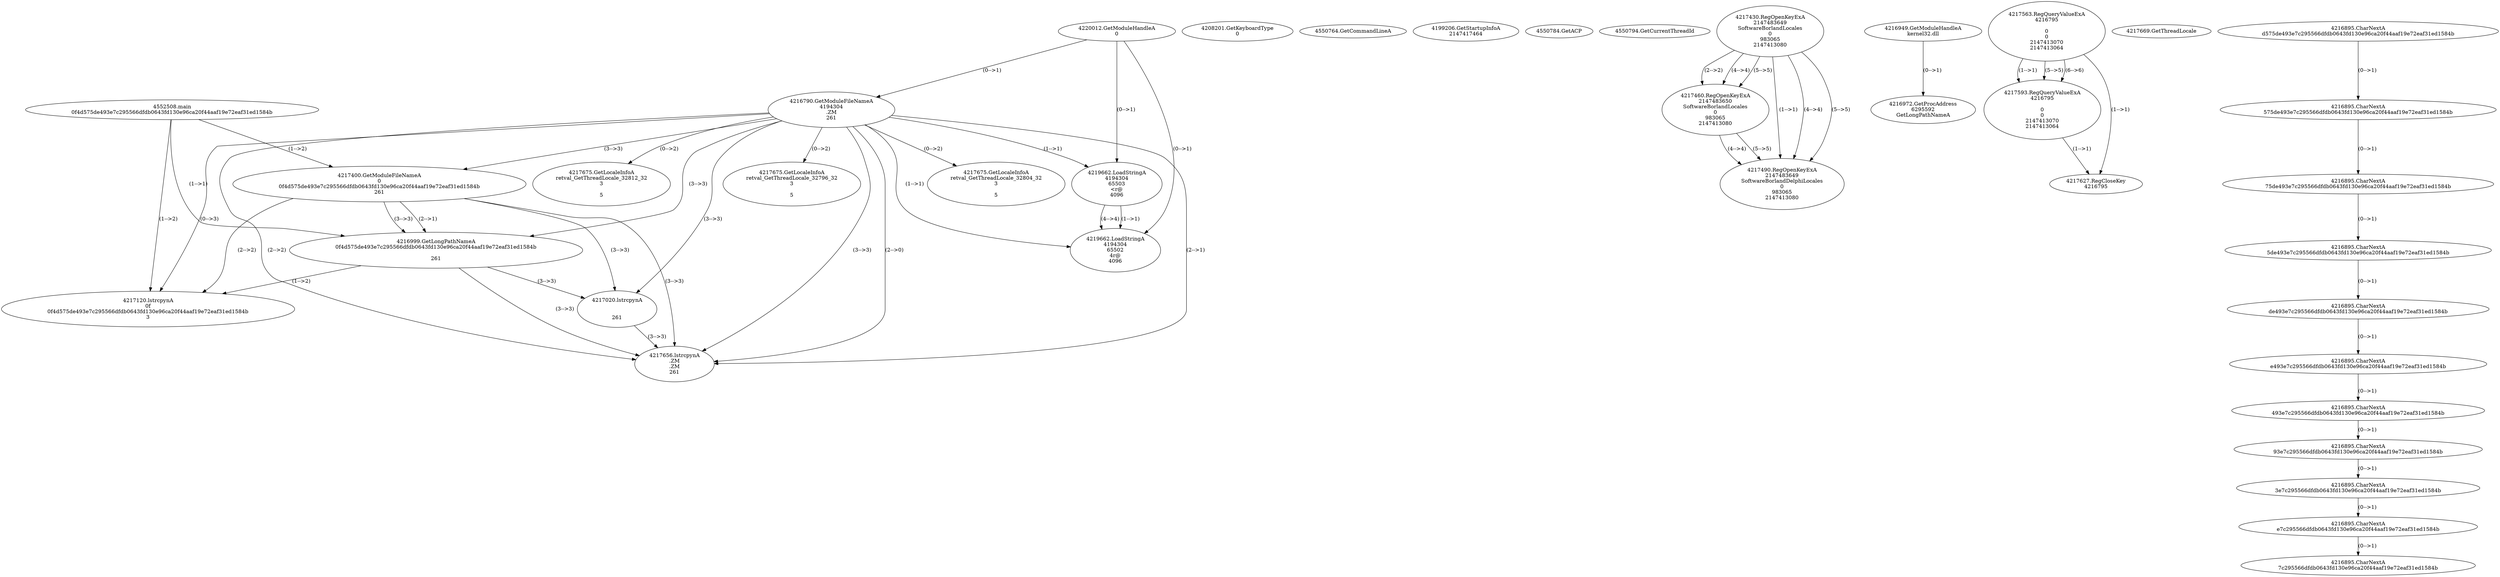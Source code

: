 // Global SCDG with merge call
digraph {
	0 [label="4552508.main
0f4d575de493e7c295566dfdb0643fd130e96ca20f44aaf19e72eaf31ed1584b"]
	1 [label="4220012.GetModuleHandleA
0"]
	2 [label="4208201.GetKeyboardType
0"]
	3 [label="4550764.GetCommandLineA
"]
	4 [label="4199206.GetStartupInfoA
2147417464"]
	5 [label="4550784.GetACP
"]
	6 [label="4550794.GetCurrentThreadId
"]
	7 [label="4216790.GetModuleFileNameA
4194304
.ZM
261"]
	1 -> 7 [label="(0-->1)"]
	8 [label="4217400.GetModuleFileNameA
0
0f4d575de493e7c295566dfdb0643fd130e96ca20f44aaf19e72eaf31ed1584b
261"]
	0 -> 8 [label="(1-->2)"]
	7 -> 8 [label="(3-->3)"]
	9 [label="4217430.RegOpenKeyExA
2147483649
Software\Borland\Locales
0
983065
2147413080"]
	10 [label="4216949.GetModuleHandleA
kernel32.dll"]
	11 [label="4216972.GetProcAddress
6295592
GetLongPathNameA"]
	10 -> 11 [label="(0-->1)"]
	12 [label="4216999.GetLongPathNameA
0f4d575de493e7c295566dfdb0643fd130e96ca20f44aaf19e72eaf31ed1584b

261"]
	0 -> 12 [label="(1-->1)"]
	8 -> 12 [label="(2-->1)"]
	7 -> 12 [label="(3-->3)"]
	8 -> 12 [label="(3-->3)"]
	13 [label="4217020.lstrcpynA


261"]
	7 -> 13 [label="(3-->3)"]
	8 -> 13 [label="(3-->3)"]
	12 -> 13 [label="(3-->3)"]
	14 [label="4217563.RegQueryValueExA
4216795

0
0
2147413070
2147413064"]
	15 [label="4217593.RegQueryValueExA
4216795

0
0
2147413070
2147413064"]
	14 -> 15 [label="(1-->1)"]
	14 -> 15 [label="(5-->5)"]
	14 -> 15 [label="(6-->6)"]
	16 [label="4217627.RegCloseKey
4216795"]
	14 -> 16 [label="(1-->1)"]
	15 -> 16 [label="(1-->1)"]
	17 [label="4217656.lstrcpynA
.ZM
.ZM
261"]
	7 -> 17 [label="(2-->1)"]
	7 -> 17 [label="(2-->2)"]
	7 -> 17 [label="(3-->3)"]
	8 -> 17 [label="(3-->3)"]
	12 -> 17 [label="(3-->3)"]
	13 -> 17 [label="(3-->3)"]
	7 -> 17 [label="(2-->0)"]
	18 [label="4217669.GetThreadLocale
"]
	19 [label="4217675.GetLocaleInfoA
retval_GetThreadLocale_32796_32
3

5"]
	7 -> 19 [label="(0-->2)"]
	20 [label="4219662.LoadStringA
4194304
65503
<r@
4096"]
	1 -> 20 [label="(0-->1)"]
	7 -> 20 [label="(1-->1)"]
	21 [label="4217675.GetLocaleInfoA
retval_GetThreadLocale_32804_32
3

5"]
	7 -> 21 [label="(0-->2)"]
	22 [label="4219662.LoadStringA
4194304
65502
4r@
4096"]
	1 -> 22 [label="(0-->1)"]
	7 -> 22 [label="(1-->1)"]
	20 -> 22 [label="(1-->1)"]
	20 -> 22 [label="(4-->4)"]
	23 [label="4217460.RegOpenKeyExA
2147483650
Software\Borland\Locales
0
983065
2147413080"]
	9 -> 23 [label="(2-->2)"]
	9 -> 23 [label="(4-->4)"]
	9 -> 23 [label="(5-->5)"]
	24 [label="4217490.RegOpenKeyExA
2147483649
Software\Borland\Delphi\Locales
0
983065
2147413080"]
	9 -> 24 [label="(1-->1)"]
	9 -> 24 [label="(4-->4)"]
	23 -> 24 [label="(4-->4)"]
	9 -> 24 [label="(5-->5)"]
	23 -> 24 [label="(5-->5)"]
	25 [label="4217675.GetLocaleInfoA
retval_GetThreadLocale_32812_32
3

5"]
	7 -> 25 [label="(0-->2)"]
	26 [label="4217120.lstrcpynA
0f
0f4d575de493e7c295566dfdb0643fd130e96ca20f44aaf19e72eaf31ed1584b
3"]
	0 -> 26 [label="(1-->2)"]
	8 -> 26 [label="(2-->2)"]
	12 -> 26 [label="(1-->2)"]
	7 -> 26 [label="(0-->3)"]
	27 [label="4216895.CharNextA
d575de493e7c295566dfdb0643fd130e96ca20f44aaf19e72eaf31ed1584b"]
	28 [label="4216895.CharNextA
575de493e7c295566dfdb0643fd130e96ca20f44aaf19e72eaf31ed1584b"]
	27 -> 28 [label="(0-->1)"]
	29 [label="4216895.CharNextA
75de493e7c295566dfdb0643fd130e96ca20f44aaf19e72eaf31ed1584b"]
	28 -> 29 [label="(0-->1)"]
	30 [label="4216895.CharNextA
5de493e7c295566dfdb0643fd130e96ca20f44aaf19e72eaf31ed1584b"]
	29 -> 30 [label="(0-->1)"]
	31 [label="4216895.CharNextA
de493e7c295566dfdb0643fd130e96ca20f44aaf19e72eaf31ed1584b"]
	30 -> 31 [label="(0-->1)"]
	32 [label="4216895.CharNextA
e493e7c295566dfdb0643fd130e96ca20f44aaf19e72eaf31ed1584b"]
	31 -> 32 [label="(0-->1)"]
	33 [label="4216895.CharNextA
493e7c295566dfdb0643fd130e96ca20f44aaf19e72eaf31ed1584b"]
	32 -> 33 [label="(0-->1)"]
	34 [label="4216895.CharNextA
93e7c295566dfdb0643fd130e96ca20f44aaf19e72eaf31ed1584b"]
	33 -> 34 [label="(0-->1)"]
	35 [label="4216895.CharNextA
3e7c295566dfdb0643fd130e96ca20f44aaf19e72eaf31ed1584b"]
	34 -> 35 [label="(0-->1)"]
	36 [label="4216895.CharNextA
e7c295566dfdb0643fd130e96ca20f44aaf19e72eaf31ed1584b"]
	35 -> 36 [label="(0-->1)"]
	37 [label="4216895.CharNextA
7c295566dfdb0643fd130e96ca20f44aaf19e72eaf31ed1584b"]
	36 -> 37 [label="(0-->1)"]
}
